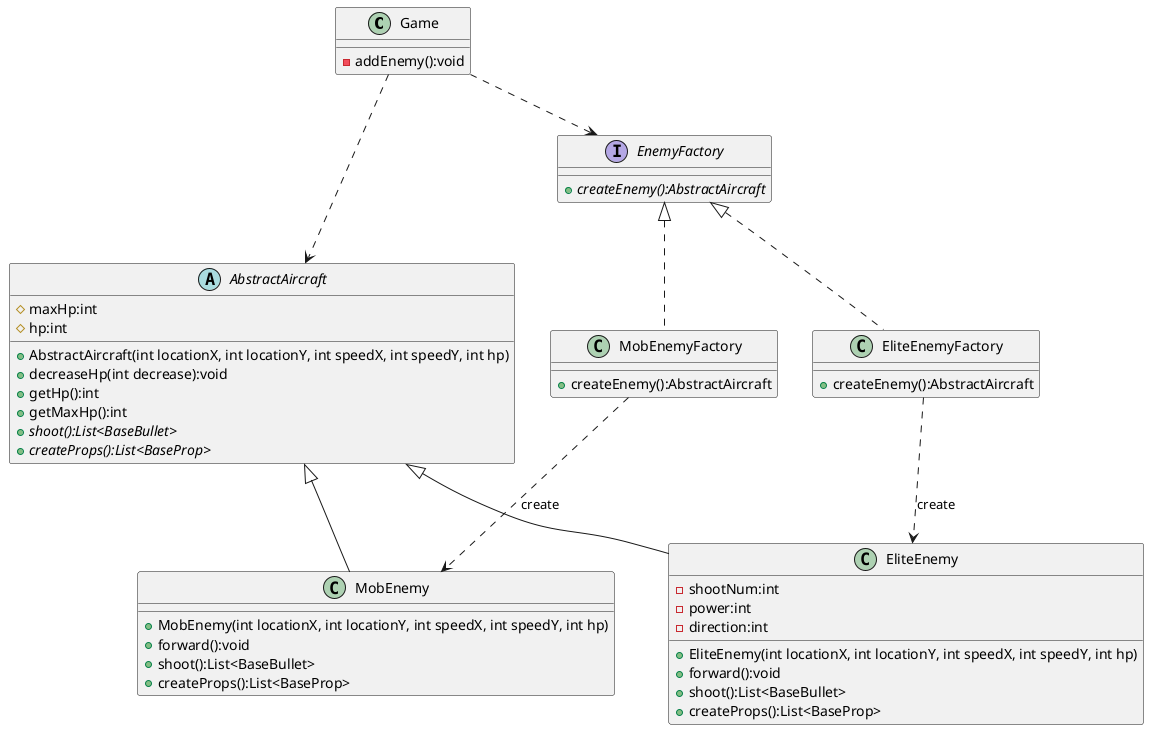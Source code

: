 @startuml
'https://plantuml.com/class-diagram


class Game{
- addEnemy():void
}
abstract class AbstractAircraft
{
	# maxHp:int
    # hp:int
    + AbstractAircraft(int locationX, int locationY, int speedX, int speedY, int hp)
    + decreaseHp(int decrease):void
    + getHp():int
    + getMaxHp():int
    + {abstract} shoot():List<BaseBullet>
    + {abstract} createProps():List<BaseProp>
 }
interface EnemyFactory {
    + {abstract}createEnemy():AbstractAircraft
}
Game ..> AbstractAircraft
Game ..> EnemyFactory

class EliteEnemyFactory {
    +createEnemy():AbstractAircraft
}
class MobEnemyFactory {
    +createEnemy():AbstractAircraft
}
EnemyFactory <|.. EliteEnemyFactory
EnemyFactory <|.. MobEnemyFactory

class EliteEnemy {
    - shootNum:int
    - power:int
    - direction:int
    + EliteEnemy(int locationX, int locationY, int speedX, int speedY, int hp)
    + forward():void
    + shoot():List<BaseBullet>
    + createProps():List<BaseProp>
}
class MobEnemy {
    + MobEnemy(int locationX, int locationY, int speedX, int speedY, int hp)
    + forward():void
    + shoot():List<BaseBullet>
    + createProps():List<BaseProp>
}
EliteEnemyFactory ..> EliteEnemy :create
MobEnemyFactory ..> MobEnemy :create
AbstractAircraft <|-- EliteEnemy
AbstractAircraft <|-- MobEnemy
@enduml